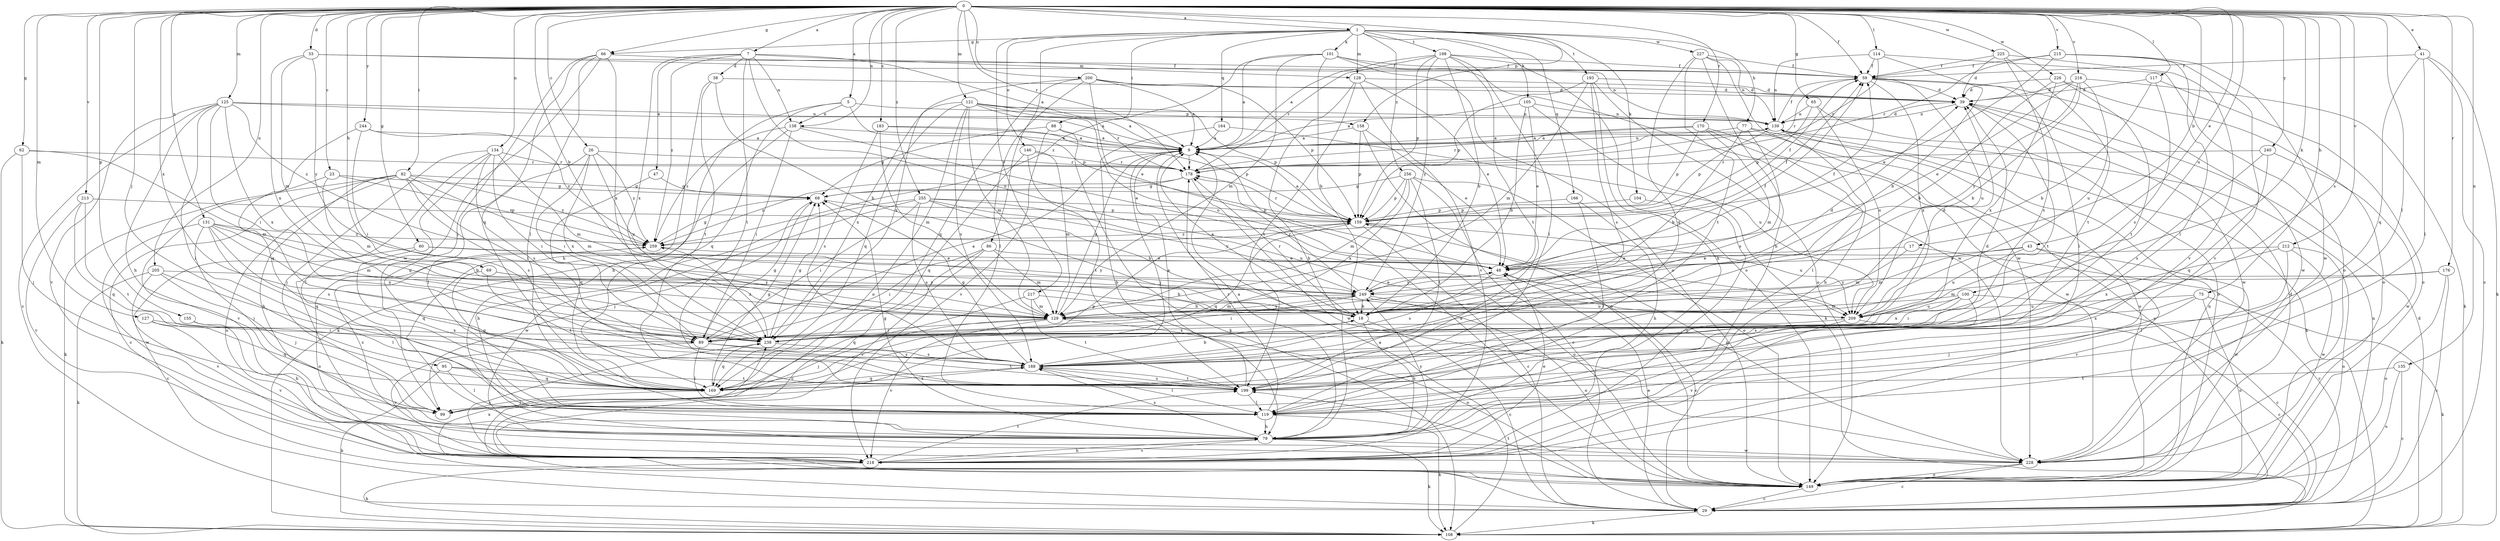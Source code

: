 strict digraph  {
0;
1;
5;
7;
9;
17;
18;
23;
26;
29;
33;
38;
39;
41;
43;
47;
48;
59;
60;
62;
65;
66;
68;
69;
75;
77;
79;
82;
86;
88;
89;
95;
99;
100;
101;
104;
105;
108;
114;
117;
119;
121;
125;
127;
128;
129;
131;
134;
135;
138;
139;
146;
149;
155;
158;
159;
164;
166;
169;
170;
176;
178;
183;
188;
193;
198;
199;
200;
205;
209;
212;
213;
215;
216;
217;
218;
225;
226;
227;
228;
238;
240;
244;
249;
255;
256;
259;
0 -> 1  [label=a];
0 -> 5  [label=a];
0 -> 7  [label=a];
0 -> 17  [label=b];
0 -> 18  [label=b];
0 -> 23  [label=c];
0 -> 26  [label=c];
0 -> 33  [label=d];
0 -> 41  [label=e];
0 -> 43  [label=e];
0 -> 59  [label=f];
0 -> 60  [label=g];
0 -> 62  [label=g];
0 -> 65  [label=g];
0 -> 66  [label=g];
0 -> 69  [label=h];
0 -> 75  [label=h];
0 -> 82  [label=i];
0 -> 95  [label=j];
0 -> 100  [label=k];
0 -> 114  [label=l];
0 -> 117  [label=l];
0 -> 119  [label=l];
0 -> 121  [label=m];
0 -> 125  [label=m];
0 -> 127  [label=m];
0 -> 131  [label=n];
0 -> 134  [label=n];
0 -> 135  [label=n];
0 -> 138  [label=n];
0 -> 155  [label=p];
0 -> 158  [label=p];
0 -> 170  [label=r];
0 -> 176  [label=r];
0 -> 178  [label=r];
0 -> 183  [label=s];
0 -> 188  [label=s];
0 -> 200  [label=u];
0 -> 205  [label=u];
0 -> 209  [label=u];
0 -> 212  [label=v];
0 -> 213  [label=v];
0 -> 215  [label=v];
0 -> 216  [label=v];
0 -> 225  [label=w];
0 -> 226  [label=w];
0 -> 238  [label=x];
0 -> 240  [label=y];
0 -> 244  [label=y];
0 -> 255  [label=z];
1 -> 66  [label=g];
1 -> 77  [label=h];
1 -> 86  [label=i];
1 -> 88  [label=i];
1 -> 101  [label=k];
1 -> 104  [label=k];
1 -> 105  [label=k];
1 -> 128  [label=m];
1 -> 146  [label=o];
1 -> 164  [label=q];
1 -> 166  [label=q];
1 -> 193  [label=t];
1 -> 198  [label=t];
1 -> 217  [label=v];
1 -> 227  [label=w];
1 -> 256  [label=z];
5 -> 79  [label=h];
5 -> 138  [label=n];
5 -> 158  [label=p];
5 -> 159  [label=p];
5 -> 169  [label=q];
7 -> 9  [label=a];
7 -> 38  [label=d];
7 -> 47  [label=e];
7 -> 128  [label=m];
7 -> 138  [label=n];
7 -> 199  [label=t];
7 -> 209  [label=u];
7 -> 238  [label=x];
7 -> 259  [label=z];
9 -> 99  [label=j];
9 -> 139  [label=n];
9 -> 178  [label=r];
17 -> 29  [label=c];
17 -> 48  [label=e];
17 -> 129  [label=m];
18 -> 9  [label=a];
18 -> 29  [label=c];
18 -> 39  [label=d];
18 -> 79  [label=h];
18 -> 178  [label=r];
18 -> 238  [label=x];
23 -> 68  [label=g];
23 -> 129  [label=m];
23 -> 218  [label=v];
23 -> 259  [label=z];
26 -> 89  [label=i];
26 -> 119  [label=l];
26 -> 178  [label=r];
26 -> 209  [label=u];
26 -> 238  [label=x];
26 -> 259  [label=z];
29 -> 48  [label=e];
29 -> 108  [label=k];
29 -> 139  [label=n];
33 -> 59  [label=f];
33 -> 129  [label=m];
33 -> 139  [label=n];
33 -> 238  [label=x];
33 -> 249  [label=y];
38 -> 18  [label=b];
38 -> 39  [label=d];
38 -> 79  [label=h];
38 -> 199  [label=t];
39 -> 139  [label=n];
39 -> 199  [label=t];
39 -> 228  [label=w];
41 -> 29  [label=c];
41 -> 59  [label=f];
41 -> 108  [label=k];
41 -> 119  [label=l];
41 -> 169  [label=q];
43 -> 48  [label=e];
43 -> 129  [label=m];
43 -> 209  [label=u];
43 -> 218  [label=v];
43 -> 228  [label=w];
47 -> 68  [label=g];
47 -> 169  [label=q];
48 -> 29  [label=c];
48 -> 59  [label=f];
48 -> 188  [label=s];
48 -> 249  [label=y];
59 -> 39  [label=d];
59 -> 119  [label=l];
59 -> 178  [label=r];
59 -> 209  [label=u];
59 -> 228  [label=w];
59 -> 238  [label=x];
60 -> 29  [label=c];
60 -> 48  [label=e];
60 -> 169  [label=q];
60 -> 249  [label=y];
62 -> 99  [label=j];
62 -> 108  [label=k];
62 -> 129  [label=m];
62 -> 178  [label=r];
65 -> 139  [label=n];
65 -> 149  [label=o];
65 -> 159  [label=p];
65 -> 209  [label=u];
66 -> 59  [label=f];
66 -> 99  [label=j];
66 -> 119  [label=l];
66 -> 169  [label=q];
66 -> 228  [label=w];
66 -> 238  [label=x];
68 -> 99  [label=j];
68 -> 159  [label=p];
69 -> 18  [label=b];
69 -> 169  [label=q];
69 -> 199  [label=t];
69 -> 249  [label=y];
75 -> 99  [label=j];
75 -> 108  [label=k];
75 -> 149  [label=o];
75 -> 209  [label=u];
75 -> 238  [label=x];
77 -> 9  [label=a];
77 -> 18  [label=b];
77 -> 29  [label=c];
77 -> 108  [label=k];
77 -> 188  [label=s];
79 -> 9  [label=a];
79 -> 68  [label=g];
79 -> 108  [label=k];
79 -> 188  [label=s];
79 -> 218  [label=v];
79 -> 228  [label=w];
79 -> 249  [label=y];
79 -> 259  [label=z];
82 -> 29  [label=c];
82 -> 68  [label=g];
82 -> 79  [label=h];
82 -> 89  [label=i];
82 -> 108  [label=k];
82 -> 129  [label=m];
82 -> 149  [label=o];
82 -> 188  [label=s];
82 -> 259  [label=z];
86 -> 29  [label=c];
86 -> 48  [label=e];
86 -> 89  [label=i];
86 -> 129  [label=m];
86 -> 218  [label=v];
88 -> 9  [label=a];
88 -> 68  [label=g];
88 -> 108  [label=k];
88 -> 218  [label=v];
89 -> 9  [label=a];
89 -> 68  [label=g];
89 -> 119  [label=l];
89 -> 188  [label=s];
89 -> 199  [label=t];
89 -> 218  [label=v];
95 -> 108  [label=k];
95 -> 119  [label=l];
95 -> 169  [label=q];
95 -> 199  [label=t];
100 -> 29  [label=c];
100 -> 89  [label=i];
100 -> 129  [label=m];
100 -> 188  [label=s];
100 -> 209  [label=u];
100 -> 238  [label=x];
101 -> 9  [label=a];
101 -> 18  [label=b];
101 -> 59  [label=f];
101 -> 129  [label=m];
101 -> 149  [label=o];
101 -> 228  [label=w];
101 -> 259  [label=z];
104 -> 159  [label=p];
104 -> 218  [label=v];
105 -> 9  [label=a];
105 -> 18  [label=b];
105 -> 48  [label=e];
105 -> 108  [label=k];
105 -> 139  [label=n];
108 -> 9  [label=a];
108 -> 39  [label=d];
114 -> 18  [label=b];
114 -> 59  [label=f];
114 -> 139  [label=n];
114 -> 149  [label=o];
114 -> 178  [label=r];
117 -> 18  [label=b];
117 -> 39  [label=d];
117 -> 149  [label=o];
117 -> 188  [label=s];
119 -> 79  [label=h];
119 -> 108  [label=k];
119 -> 178  [label=r];
121 -> 9  [label=a];
121 -> 129  [label=m];
121 -> 139  [label=n];
121 -> 149  [label=o];
121 -> 159  [label=p];
121 -> 169  [label=q];
121 -> 178  [label=r];
121 -> 188  [label=s];
121 -> 209  [label=u];
121 -> 238  [label=x];
125 -> 9  [label=a];
125 -> 29  [label=c];
125 -> 79  [label=h];
125 -> 89  [label=i];
125 -> 119  [label=l];
125 -> 139  [label=n];
125 -> 218  [label=v];
125 -> 238  [label=x];
125 -> 259  [label=z];
127 -> 89  [label=i];
127 -> 169  [label=q];
127 -> 218  [label=v];
128 -> 39  [label=d];
128 -> 48  [label=e];
128 -> 79  [label=h];
128 -> 199  [label=t];
128 -> 218  [label=v];
129 -> 9  [label=a];
129 -> 89  [label=i];
129 -> 99  [label=j];
129 -> 149  [label=o];
129 -> 218  [label=v];
129 -> 249  [label=y];
131 -> 18  [label=b];
131 -> 99  [label=j];
131 -> 129  [label=m];
131 -> 169  [label=q];
131 -> 188  [label=s];
131 -> 228  [label=w];
131 -> 238  [label=x];
131 -> 259  [label=z];
134 -> 89  [label=i];
134 -> 99  [label=j];
134 -> 119  [label=l];
134 -> 129  [label=m];
134 -> 169  [label=q];
134 -> 178  [label=r];
134 -> 188  [label=s];
135 -> 29  [label=c];
135 -> 149  [label=o];
135 -> 199  [label=t];
138 -> 9  [label=a];
138 -> 48  [label=e];
138 -> 89  [label=i];
138 -> 108  [label=k];
138 -> 259  [label=z];
139 -> 9  [label=a];
139 -> 39  [label=d];
139 -> 59  [label=f];
139 -> 79  [label=h];
139 -> 149  [label=o];
139 -> 159  [label=p];
146 -> 129  [label=m];
146 -> 169  [label=q];
146 -> 178  [label=r];
146 -> 199  [label=t];
149 -> 9  [label=a];
149 -> 29  [label=c];
149 -> 39  [label=d];
149 -> 139  [label=n];
149 -> 199  [label=t];
149 -> 238  [label=x];
155 -> 79  [label=h];
155 -> 238  [label=x];
158 -> 9  [label=a];
158 -> 48  [label=e];
158 -> 149  [label=o];
158 -> 159  [label=p];
159 -> 9  [label=a];
159 -> 29  [label=c];
159 -> 59  [label=f];
159 -> 149  [label=o];
159 -> 169  [label=q];
159 -> 178  [label=r];
159 -> 209  [label=u];
159 -> 259  [label=z];
164 -> 9  [label=a];
164 -> 79  [label=h];
164 -> 209  [label=u];
166 -> 79  [label=h];
166 -> 119  [label=l];
166 -> 159  [label=p];
169 -> 39  [label=d];
169 -> 68  [label=g];
169 -> 99  [label=j];
169 -> 159  [label=p];
169 -> 188  [label=s];
170 -> 9  [label=a];
170 -> 119  [label=l];
170 -> 129  [label=m];
170 -> 159  [label=p];
170 -> 178  [label=r];
170 -> 228  [label=w];
176 -> 29  [label=c];
176 -> 129  [label=m];
176 -> 149  [label=o];
176 -> 249  [label=y];
178 -> 68  [label=g];
178 -> 228  [label=w];
178 -> 259  [label=z];
183 -> 9  [label=a];
183 -> 129  [label=m];
183 -> 159  [label=p];
183 -> 188  [label=s];
188 -> 18  [label=b];
188 -> 68  [label=g];
188 -> 119  [label=l];
188 -> 169  [label=q];
188 -> 199  [label=t];
193 -> 39  [label=d];
193 -> 79  [label=h];
193 -> 129  [label=m];
193 -> 149  [label=o];
193 -> 159  [label=p];
193 -> 188  [label=s];
198 -> 9  [label=a];
198 -> 18  [label=b];
198 -> 59  [label=f];
198 -> 119  [label=l];
198 -> 149  [label=o];
198 -> 159  [label=p];
198 -> 178  [label=r];
198 -> 199  [label=t];
198 -> 249  [label=y];
199 -> 9  [label=a];
199 -> 119  [label=l];
199 -> 188  [label=s];
200 -> 9  [label=a];
200 -> 39  [label=d];
200 -> 48  [label=e];
200 -> 119  [label=l];
200 -> 159  [label=p];
200 -> 169  [label=q];
200 -> 238  [label=x];
205 -> 99  [label=j];
205 -> 108  [label=k];
205 -> 119  [label=l];
205 -> 218  [label=v];
205 -> 249  [label=y];
209 -> 29  [label=c];
209 -> 39  [label=d];
209 -> 89  [label=i];
209 -> 218  [label=v];
212 -> 48  [label=e];
212 -> 119  [label=l];
212 -> 149  [label=o];
212 -> 228  [label=w];
212 -> 238  [label=x];
213 -> 159  [label=p];
213 -> 169  [label=q];
213 -> 199  [label=t];
213 -> 218  [label=v];
215 -> 48  [label=e];
215 -> 59  [label=f];
215 -> 119  [label=l];
215 -> 178  [label=r];
215 -> 218  [label=v];
215 -> 228  [label=w];
216 -> 18  [label=b];
216 -> 39  [label=d];
216 -> 48  [label=e];
216 -> 108  [label=k];
216 -> 209  [label=u];
216 -> 249  [label=y];
217 -> 18  [label=b];
217 -> 129  [label=m];
217 -> 169  [label=q];
217 -> 199  [label=t];
218 -> 48  [label=e];
218 -> 79  [label=h];
218 -> 108  [label=k];
218 -> 199  [label=t];
218 -> 238  [label=x];
225 -> 39  [label=d];
225 -> 59  [label=f];
225 -> 188  [label=s];
225 -> 199  [label=t];
225 -> 218  [label=v];
226 -> 18  [label=b];
226 -> 39  [label=d];
226 -> 149  [label=o];
226 -> 199  [label=t];
226 -> 238  [label=x];
227 -> 59  [label=f];
227 -> 79  [label=h];
227 -> 139  [label=n];
227 -> 169  [label=q];
227 -> 199  [label=t];
227 -> 228  [label=w];
228 -> 29  [label=c];
228 -> 149  [label=o];
228 -> 159  [label=p];
238 -> 68  [label=g];
238 -> 169  [label=q];
238 -> 188  [label=s];
238 -> 259  [label=z];
240 -> 169  [label=q];
240 -> 178  [label=r];
240 -> 188  [label=s];
240 -> 228  [label=w];
244 -> 9  [label=a];
244 -> 89  [label=i];
244 -> 169  [label=q];
244 -> 259  [label=z];
249 -> 18  [label=b];
249 -> 48  [label=e];
249 -> 59  [label=f];
249 -> 89  [label=i];
249 -> 129  [label=m];
249 -> 149  [label=o];
249 -> 178  [label=r];
249 -> 209  [label=u];
255 -> 18  [label=b];
255 -> 79  [label=h];
255 -> 89  [label=i];
255 -> 159  [label=p];
255 -> 188  [label=s];
255 -> 209  [label=u];
255 -> 228  [label=w];
255 -> 249  [label=y];
256 -> 29  [label=c];
256 -> 68  [label=g];
256 -> 129  [label=m];
256 -> 149  [label=o];
256 -> 159  [label=p];
256 -> 199  [label=t];
256 -> 238  [label=x];
259 -> 48  [label=e];
259 -> 59  [label=f];
259 -> 68  [label=g];
259 -> 149  [label=o];
}
